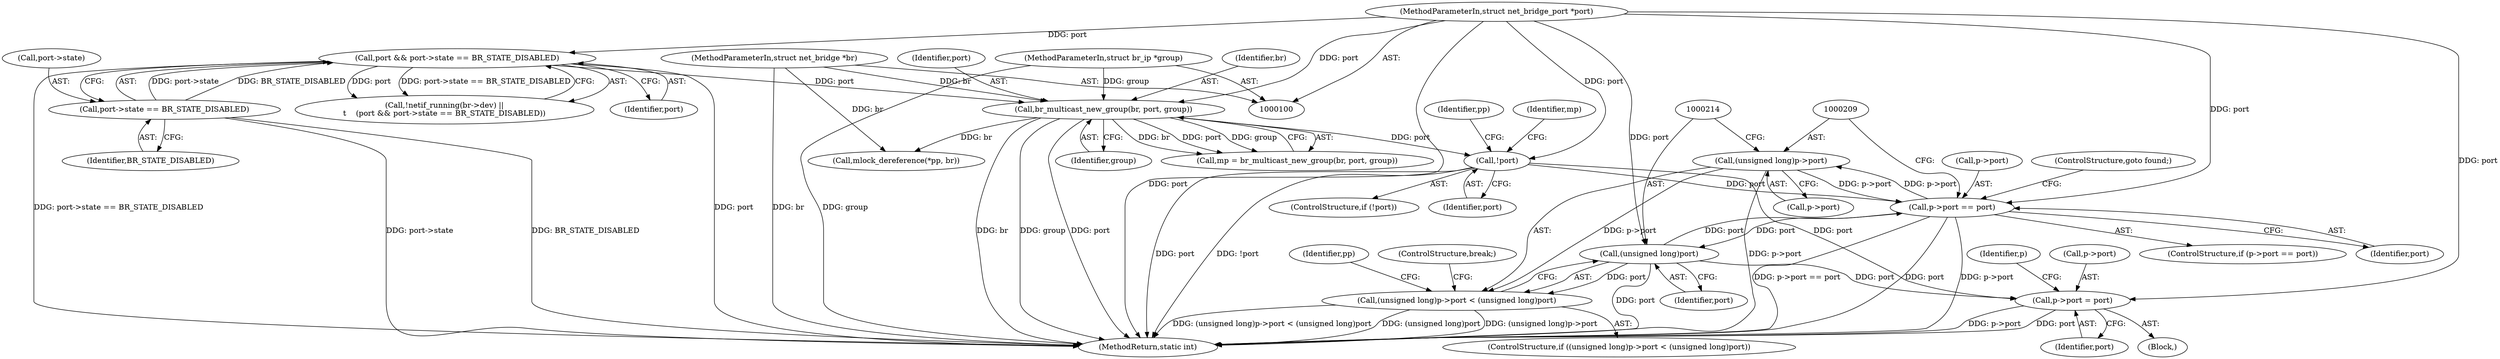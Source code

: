 digraph "0_linux_6b0d6a9b4296fa16a28d10d416db7a770fc03287@pointer" {
"1000208" [label="(Call,(unsigned long)p->port)"];
"1000200" [label="(Call,p->port == port)"];
"1000208" [label="(Call,(unsigned long)p->port)"];
"1000148" [label="(Call,!port)"];
"1000135" [label="(Call,br_multicast_new_group(br, port, group))"];
"1000101" [label="(MethodParameterIn,struct net_bridge *br)"];
"1000125" [label="(Call,port && port->state == BR_STATE_DISABLED)"];
"1000102" [label="(MethodParameterIn,struct net_bridge_port *port)"];
"1000127" [label="(Call,port->state == BR_STATE_DISABLED)"];
"1000103" [label="(MethodParameterIn,struct br_ip *group)"];
"1000213" [label="(Call,(unsigned long)port)"];
"1000207" [label="(Call,(unsigned long)p->port < (unsigned long)port)"];
"1000239" [label="(Call,p->port = port)"];
"1000193" [label="(Identifier,pp)"];
"1000138" [label="(Identifier,group)"];
"1000206" [label="(ControlStructure,if ((unsigned long)p->port < (unsigned long)port))"];
"1000208" [label="(Call,(unsigned long)p->port)"];
"1000204" [label="(Identifier,port)"];
"1000104" [label="(Block,)"];
"1000126" [label="(Identifier,port)"];
"1000187" [label="(Call,mlock_dereference(*pp, br))"];
"1000179" [label="(Identifier,pp)"];
"1000216" [label="(ControlStructure,break;)"];
"1000147" [label="(ControlStructure,if (!port))"];
"1000148" [label="(Call,!port)"];
"1000239" [label="(Call,p->port = port)"];
"1000201" [label="(Call,p->port)"];
"1000103" [label="(MethodParameterIn,struct br_ip *group)"];
"1000131" [label="(Identifier,BR_STATE_DISABLED)"];
"1000215" [label="(Identifier,port)"];
"1000101" [label="(MethodParameterIn,struct net_bridge *br)"];
"1000137" [label="(Identifier,port)"];
"1000135" [label="(Call,br_multicast_new_group(br, port, group))"];
"1000304" [label="(MethodReturn,static int)"];
"1000199" [label="(ControlStructure,if (p->port == port))"];
"1000205" [label="(ControlStructure,goto found;)"];
"1000200" [label="(Call,p->port == port)"];
"1000102" [label="(MethodParameterIn,struct net_bridge_port *port)"];
"1000133" [label="(Call,mp = br_multicast_new_group(br, port, group))"];
"1000136" [label="(Identifier,br)"];
"1000210" [label="(Call,p->port)"];
"1000149" [label="(Identifier,port)"];
"1000119" [label="(Call,!netif_running(br->dev) ||\n\t    (port && port->state == BR_STATE_DISABLED))"];
"1000213" [label="(Call,(unsigned long)port)"];
"1000127" [label="(Call,port->state == BR_STATE_DISABLED)"];
"1000155" [label="(Identifier,mp)"];
"1000246" [label="(Identifier,p)"];
"1000243" [label="(Identifier,port)"];
"1000125" [label="(Call,port && port->state == BR_STATE_DISABLED)"];
"1000240" [label="(Call,p->port)"];
"1000128" [label="(Call,port->state)"];
"1000207" [label="(Call,(unsigned long)p->port < (unsigned long)port)"];
"1000208" -> "1000207"  [label="AST: "];
"1000208" -> "1000210"  [label="CFG: "];
"1000209" -> "1000208"  [label="AST: "];
"1000210" -> "1000208"  [label="AST: "];
"1000214" -> "1000208"  [label="CFG: "];
"1000208" -> "1000304"  [label="DDG: p->port"];
"1000208" -> "1000200"  [label="DDG: p->port"];
"1000208" -> "1000207"  [label="DDG: p->port"];
"1000200" -> "1000208"  [label="DDG: p->port"];
"1000200" -> "1000199"  [label="AST: "];
"1000200" -> "1000204"  [label="CFG: "];
"1000201" -> "1000200"  [label="AST: "];
"1000204" -> "1000200"  [label="AST: "];
"1000205" -> "1000200"  [label="CFG: "];
"1000209" -> "1000200"  [label="CFG: "];
"1000200" -> "1000304"  [label="DDG: p->port"];
"1000200" -> "1000304"  [label="DDG: p->port == port"];
"1000200" -> "1000304"  [label="DDG: port"];
"1000148" -> "1000200"  [label="DDG: port"];
"1000213" -> "1000200"  [label="DDG: port"];
"1000102" -> "1000200"  [label="DDG: port"];
"1000200" -> "1000213"  [label="DDG: port"];
"1000148" -> "1000147"  [label="AST: "];
"1000148" -> "1000149"  [label="CFG: "];
"1000149" -> "1000148"  [label="AST: "];
"1000155" -> "1000148"  [label="CFG: "];
"1000179" -> "1000148"  [label="CFG: "];
"1000148" -> "1000304"  [label="DDG: port"];
"1000148" -> "1000304"  [label="DDG: !port"];
"1000135" -> "1000148"  [label="DDG: port"];
"1000102" -> "1000148"  [label="DDG: port"];
"1000148" -> "1000239"  [label="DDG: port"];
"1000135" -> "1000133"  [label="AST: "];
"1000135" -> "1000138"  [label="CFG: "];
"1000136" -> "1000135"  [label="AST: "];
"1000137" -> "1000135"  [label="AST: "];
"1000138" -> "1000135"  [label="AST: "];
"1000133" -> "1000135"  [label="CFG: "];
"1000135" -> "1000304"  [label="DDG: br"];
"1000135" -> "1000304"  [label="DDG: group"];
"1000135" -> "1000304"  [label="DDG: port"];
"1000135" -> "1000133"  [label="DDG: br"];
"1000135" -> "1000133"  [label="DDG: port"];
"1000135" -> "1000133"  [label="DDG: group"];
"1000101" -> "1000135"  [label="DDG: br"];
"1000125" -> "1000135"  [label="DDG: port"];
"1000102" -> "1000135"  [label="DDG: port"];
"1000103" -> "1000135"  [label="DDG: group"];
"1000135" -> "1000187"  [label="DDG: br"];
"1000101" -> "1000100"  [label="AST: "];
"1000101" -> "1000304"  [label="DDG: br"];
"1000101" -> "1000187"  [label="DDG: br"];
"1000125" -> "1000119"  [label="AST: "];
"1000125" -> "1000126"  [label="CFG: "];
"1000125" -> "1000127"  [label="CFG: "];
"1000126" -> "1000125"  [label="AST: "];
"1000127" -> "1000125"  [label="AST: "];
"1000119" -> "1000125"  [label="CFG: "];
"1000125" -> "1000304"  [label="DDG: port"];
"1000125" -> "1000304"  [label="DDG: port->state == BR_STATE_DISABLED"];
"1000125" -> "1000119"  [label="DDG: port"];
"1000125" -> "1000119"  [label="DDG: port->state == BR_STATE_DISABLED"];
"1000102" -> "1000125"  [label="DDG: port"];
"1000127" -> "1000125"  [label="DDG: port->state"];
"1000127" -> "1000125"  [label="DDG: BR_STATE_DISABLED"];
"1000102" -> "1000100"  [label="AST: "];
"1000102" -> "1000304"  [label="DDG: port"];
"1000102" -> "1000213"  [label="DDG: port"];
"1000102" -> "1000239"  [label="DDG: port"];
"1000127" -> "1000131"  [label="CFG: "];
"1000128" -> "1000127"  [label="AST: "];
"1000131" -> "1000127"  [label="AST: "];
"1000127" -> "1000304"  [label="DDG: port->state"];
"1000127" -> "1000304"  [label="DDG: BR_STATE_DISABLED"];
"1000103" -> "1000100"  [label="AST: "];
"1000103" -> "1000304"  [label="DDG: group"];
"1000213" -> "1000207"  [label="AST: "];
"1000213" -> "1000215"  [label="CFG: "];
"1000214" -> "1000213"  [label="AST: "];
"1000215" -> "1000213"  [label="AST: "];
"1000207" -> "1000213"  [label="CFG: "];
"1000213" -> "1000304"  [label="DDG: port"];
"1000213" -> "1000207"  [label="DDG: port"];
"1000213" -> "1000239"  [label="DDG: port"];
"1000207" -> "1000206"  [label="AST: "];
"1000216" -> "1000207"  [label="CFG: "];
"1000193" -> "1000207"  [label="CFG: "];
"1000207" -> "1000304"  [label="DDG: (unsigned long)p->port"];
"1000207" -> "1000304"  [label="DDG: (unsigned long)p->port < (unsigned long)port"];
"1000207" -> "1000304"  [label="DDG: (unsigned long)port"];
"1000239" -> "1000104"  [label="AST: "];
"1000239" -> "1000243"  [label="CFG: "];
"1000240" -> "1000239"  [label="AST: "];
"1000243" -> "1000239"  [label="AST: "];
"1000246" -> "1000239"  [label="CFG: "];
"1000239" -> "1000304"  [label="DDG: p->port"];
"1000239" -> "1000304"  [label="DDG: port"];
}
